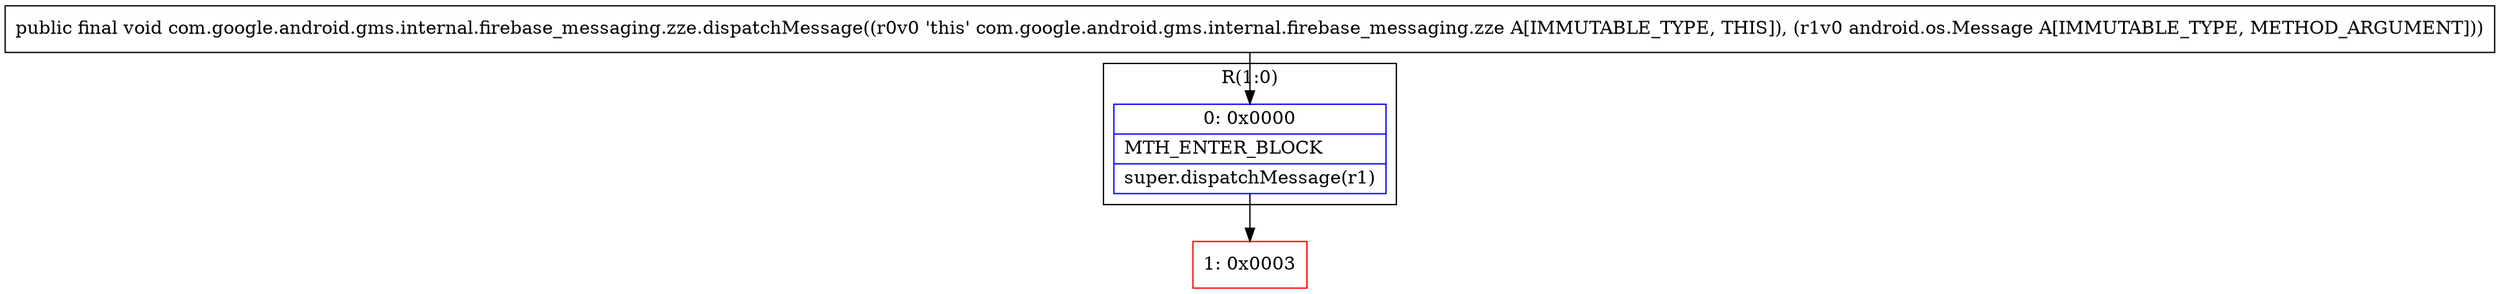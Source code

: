 digraph "CFG forcom.google.android.gms.internal.firebase_messaging.zze.dispatchMessage(Landroid\/os\/Message;)V" {
subgraph cluster_Region_2016088155 {
label = "R(1:0)";
node [shape=record,color=blue];
Node_0 [shape=record,label="{0\:\ 0x0000|MTH_ENTER_BLOCK\l|super.dispatchMessage(r1)\l}"];
}
Node_1 [shape=record,color=red,label="{1\:\ 0x0003}"];
MethodNode[shape=record,label="{public final void com.google.android.gms.internal.firebase_messaging.zze.dispatchMessage((r0v0 'this' com.google.android.gms.internal.firebase_messaging.zze A[IMMUTABLE_TYPE, THIS]), (r1v0 android.os.Message A[IMMUTABLE_TYPE, METHOD_ARGUMENT])) }"];
MethodNode -> Node_0;
Node_0 -> Node_1;
}

